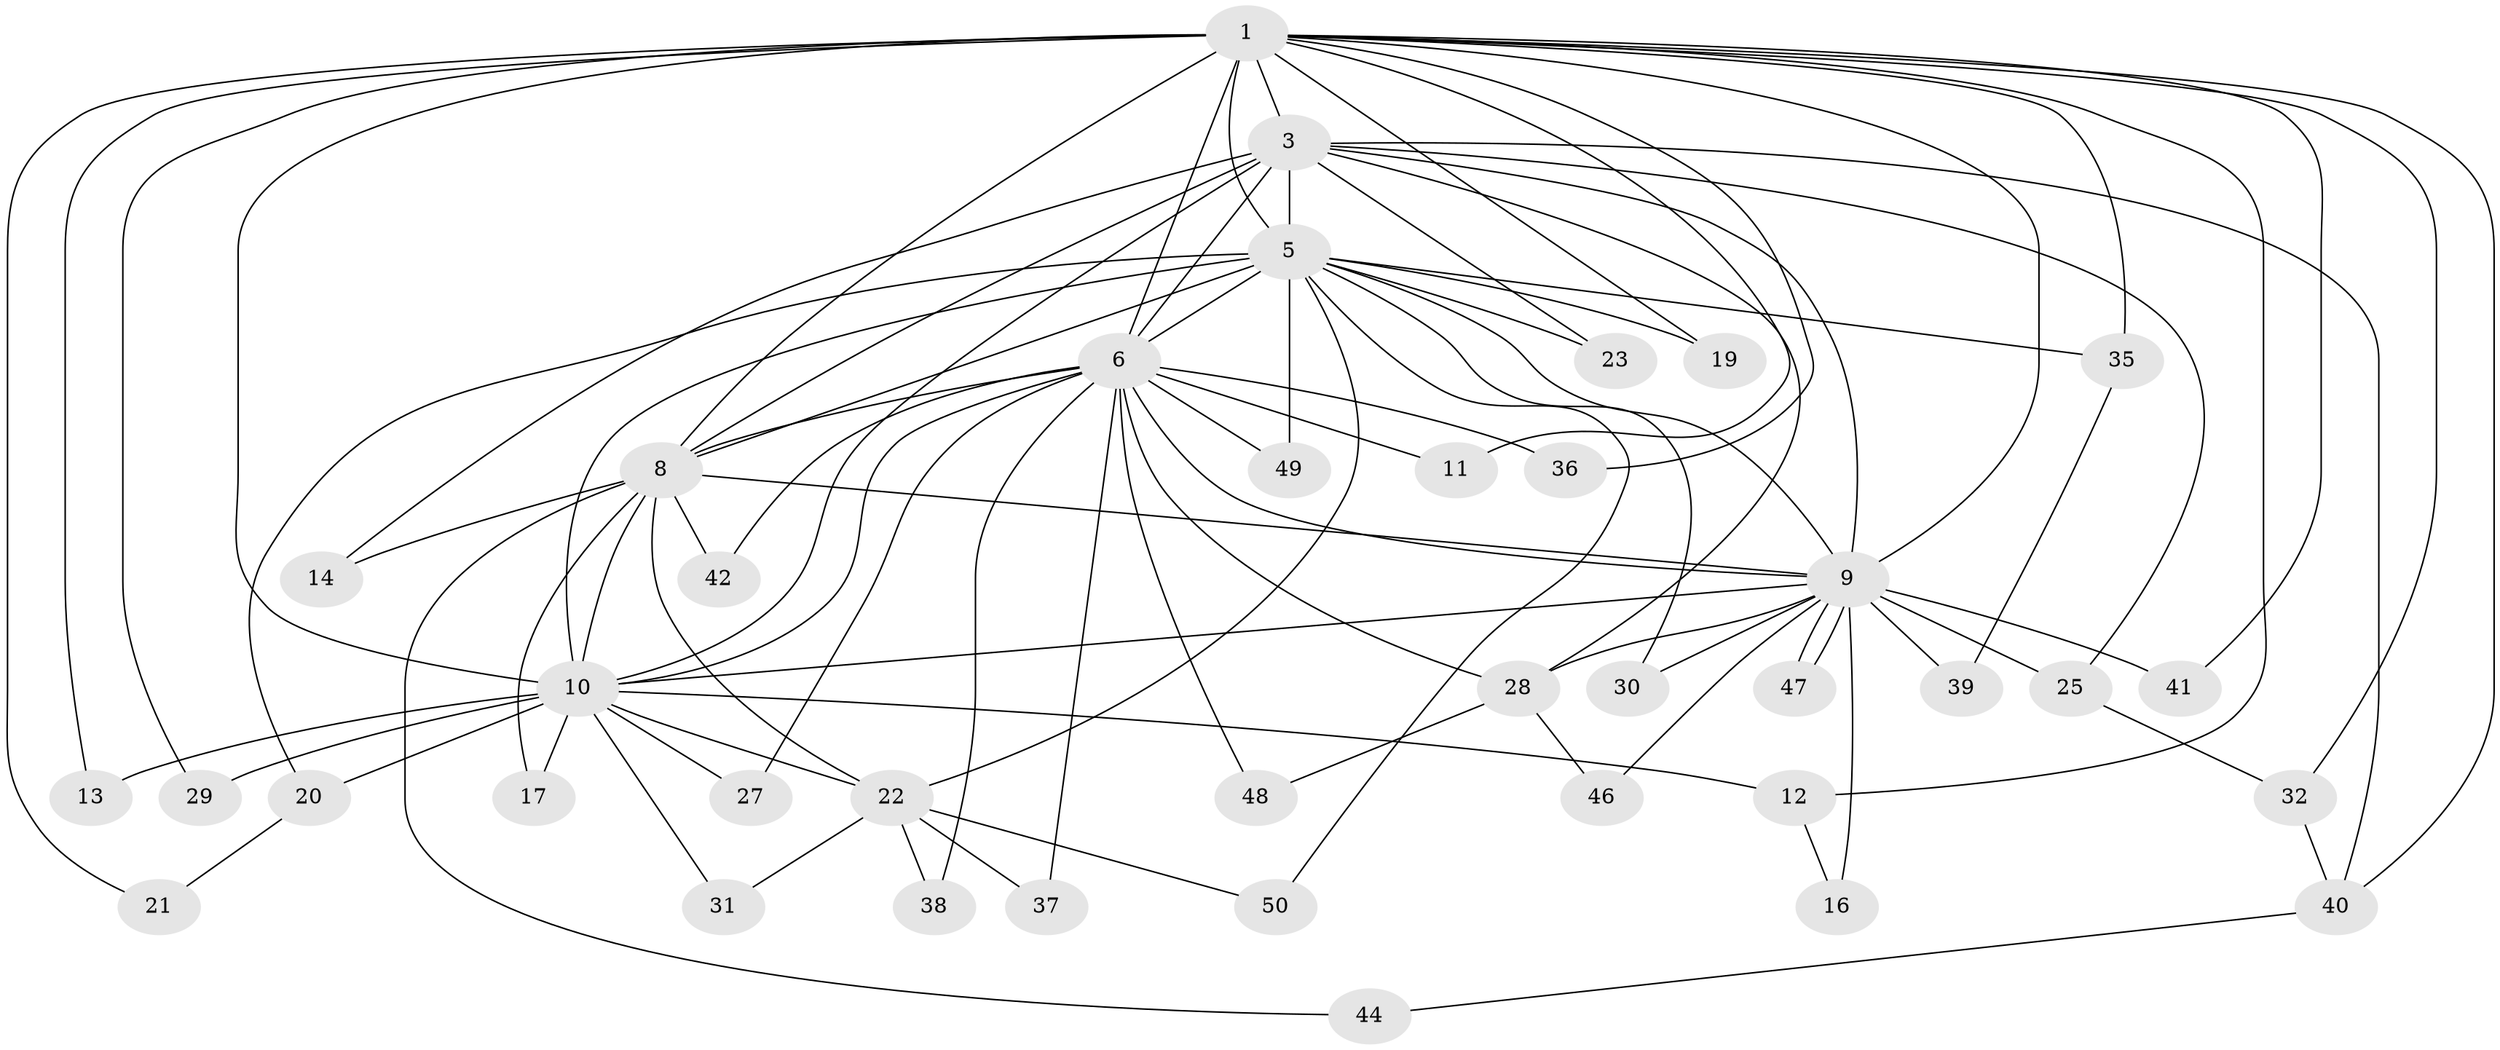 // original degree distribution, {16: 0.02, 14: 0.02, 11: 0.02, 12: 0.02, 17: 0.02, 13: 0.04, 15: 0.04, 21: 0.02, 2: 0.5, 3: 0.18, 5: 0.04, 4: 0.08}
// Generated by graph-tools (version 1.1) at 2025/11/02/27/25 16:11:04]
// undirected, 39 vertices, 88 edges
graph export_dot {
graph [start="1"]
  node [color=gray90,style=filled];
  1 [super="+2"];
  3 [super="+4"];
  5 [super="+26"];
  6 [super="+7"];
  8 [super="+18"];
  9 [super="+45"];
  10 [super="+15"];
  11;
  12;
  13;
  14;
  16;
  17;
  19;
  20;
  21;
  22 [super="+24"];
  23;
  25;
  27;
  28 [super="+34"];
  29;
  30;
  31 [super="+33"];
  32;
  35;
  36;
  37;
  38;
  39;
  40 [super="+43"];
  41;
  42;
  44;
  46;
  47;
  48;
  49;
  50;
  1 -- 3 [weight=4];
  1 -- 5 [weight=3];
  1 -- 6 [weight=4];
  1 -- 8 [weight=2];
  1 -- 9 [weight=2];
  1 -- 10 [weight=2];
  1 -- 12;
  1 -- 29;
  1 -- 32;
  1 -- 35;
  1 -- 36;
  1 -- 40;
  1 -- 41;
  1 -- 11;
  1 -- 13;
  1 -- 19;
  1 -- 21;
  3 -- 5 [weight=2];
  3 -- 6 [weight=4];
  3 -- 8 [weight=2];
  3 -- 9 [weight=2];
  3 -- 10 [weight=2];
  3 -- 23;
  3 -- 14;
  3 -- 25;
  3 -- 40;
  3 -- 28;
  5 -- 6 [weight=2];
  5 -- 8;
  5 -- 9;
  5 -- 10;
  5 -- 19;
  5 -- 20;
  5 -- 22;
  5 -- 23;
  5 -- 35;
  5 -- 49;
  5 -- 50;
  5 -- 30;
  6 -- 8 [weight=2];
  6 -- 9 [weight=3];
  6 -- 10 [weight=2];
  6 -- 11;
  6 -- 27;
  6 -- 36;
  6 -- 42;
  6 -- 37;
  6 -- 38;
  6 -- 48;
  6 -- 49;
  6 -- 28;
  8 -- 9 [weight=2];
  8 -- 10;
  8 -- 14;
  8 -- 17;
  8 -- 42;
  8 -- 44;
  8 -- 22;
  9 -- 10 [weight=2];
  9 -- 16;
  9 -- 25;
  9 -- 28;
  9 -- 30;
  9 -- 39;
  9 -- 41;
  9 -- 46;
  9 -- 47;
  9 -- 47;
  10 -- 12;
  10 -- 13;
  10 -- 17;
  10 -- 22;
  10 -- 29;
  10 -- 20;
  10 -- 27;
  10 -- 31;
  12 -- 16;
  20 -- 21;
  22 -- 37;
  22 -- 50;
  22 -- 38;
  22 -- 31;
  25 -- 32;
  28 -- 46;
  28 -- 48;
  32 -- 40;
  35 -- 39;
  40 -- 44;
}
